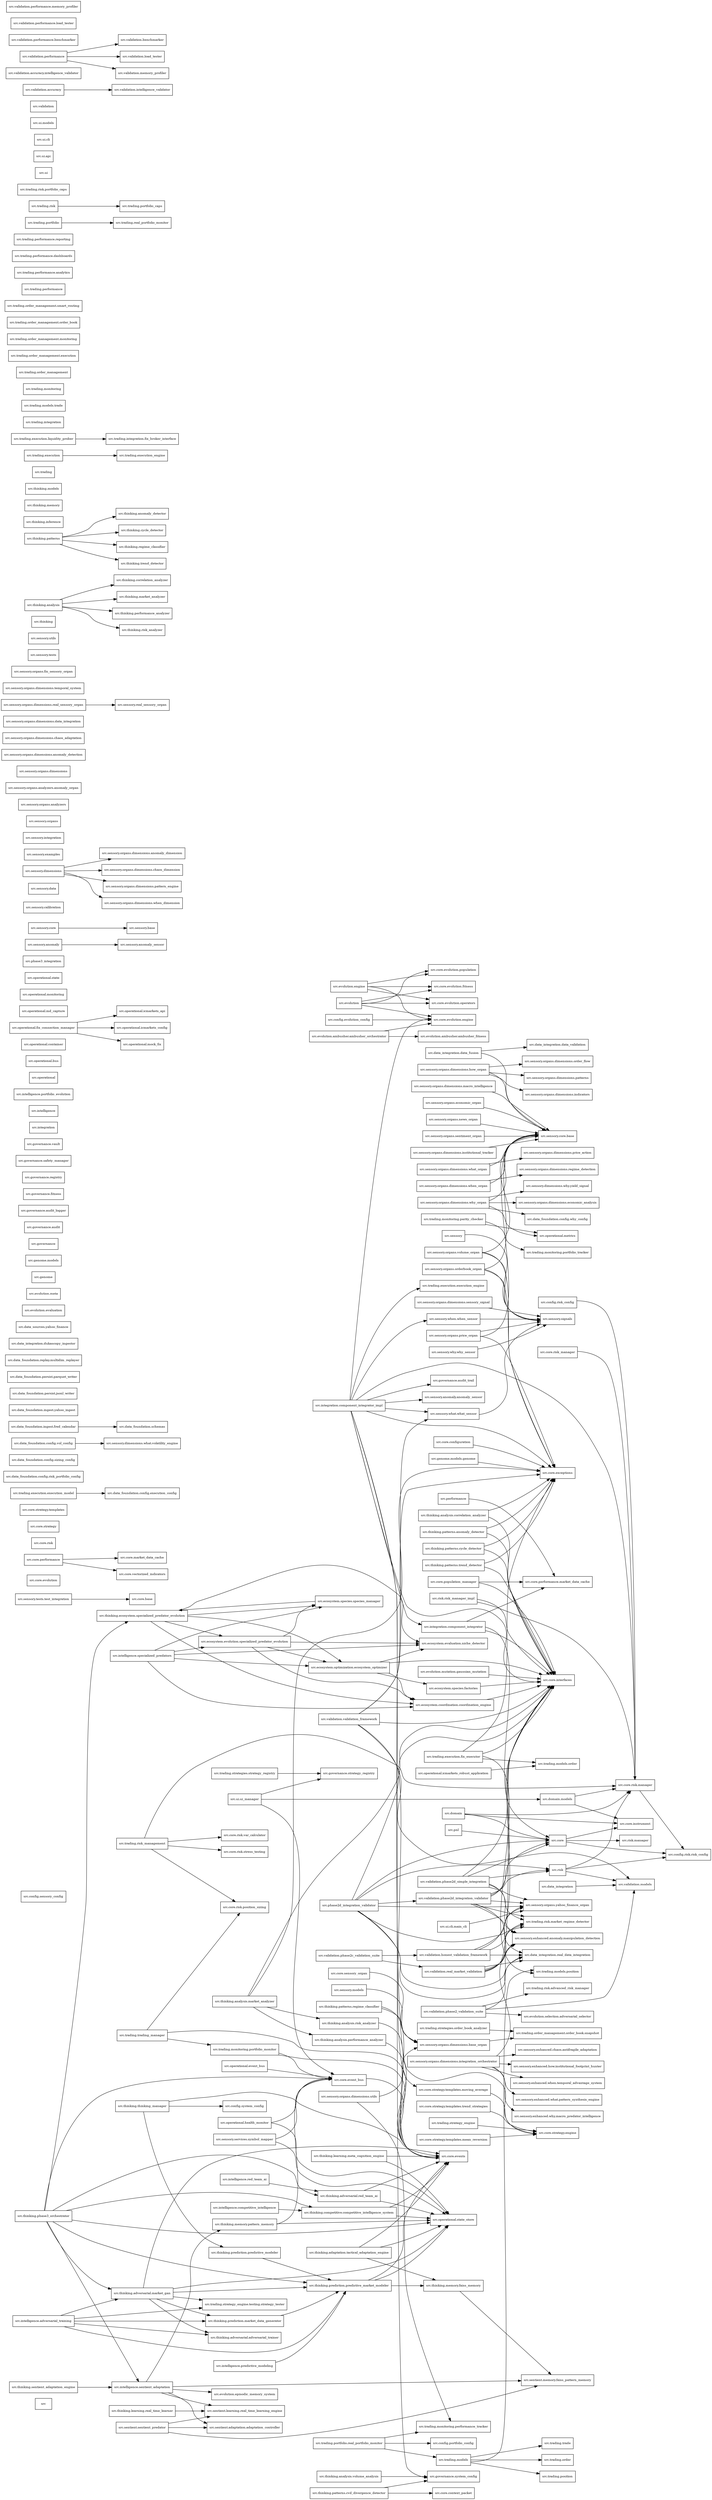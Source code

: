 digraph emp_deps {
  rankdir=LR;
  node [shape=box, fontsize=10];
  "src";
  "src.config.evolution_config";
  "src.config.portfolio_config";
  "src.config.risk.risk_config";
  "src.config.risk_config";
  "src.config.sensory_config";
  "src.config.system_config";
  "src.core";
  "src.core.base";
  "src.core.configuration";
  "src.core.context_packet";
  "src.core.event_bus";
  "src.core.events";
  "src.core.evolution";
  "src.core.evolution.engine";
  "src.core.evolution.fitness";
  "src.core.evolution.operators";
  "src.core.evolution.population";
  "src.core.exceptions";
  "src.core.instrument";
  "src.core.interfaces";
  "src.core.market_data_cache";
  "src.core.performance";
  "src.core.performance.market_data_cache";
  "src.core.population_manager";
  "src.core.risk";
  "src.core.risk.manager";
  "src.core.risk.position_sizing";
  "src.core.risk.stress_testing";
  "src.core.risk.var_calculator";
  "src.core.risk_manager";
  "src.core.sensory_organ";
  "src.core.strategy";
  "src.core.strategy.engine";
  "src.core.strategy.templates";
  "src.core.strategy.templates.mean_reversion";
  "src.core.strategy.templates.moving_average";
  "src.core.strategy.templates.trend_strategies";
  "src.core.vectorized_indicators";
  "src.data_foundation.config.execution_config";
  "src.data_foundation.config.risk_portfolio_config";
  "src.data_foundation.config.sizing_config";
  "src.data_foundation.config.vol_config";
  "src.data_foundation.config.why_config";
  "src.data_foundation.ingest.fred_calendar";
  "src.data_foundation.ingest.yahoo_ingest";
  "src.data_foundation.persist.jsonl_writer";
  "src.data_foundation.persist.parquet_writer";
  "src.data_foundation.replay.multidim_replayer";
  "src.data_foundation.schemas";
  "src.data_integration";
  "src.data_integration.data_fusion";
  "src.data_integration.data_validation";
  "src.data_integration.dukascopy_ingestor";
  "src.data_integration.real_data_integration";
  "src.data_sources.yahoo_finance";
  "src.domain";
  "src.domain.models";
  "src.ecosystem.coordination.coordination_engine";
  "src.ecosystem.evaluation.niche_detector";
  "src.ecosystem.evolution.specialized_predator_evolution";
  "src.ecosystem.optimization.ecosystem_optimizer";
  "src.ecosystem.species.factories";
  "src.ecosystem.species.species_manager";
  "src.evolution";
  "src.evolution.ambusher.ambusher_fitness";
  "src.evolution.ambusher.ambusher_orchestrator";
  "src.evolution.engine";
  "src.evolution.episodic_memory_system";
  "src.evolution.evaluation";
  "src.evolution.meta";
  "src.evolution.mutation.gaussian_mutation";
  "src.evolution.selection.adversarial_selector";
  "src.genome";
  "src.genome.models";
  "src.genome.models.genome";
  "src.governance";
  "src.governance.audit";
  "src.governance.audit_logger";
  "src.governance.audit_trail";
  "src.governance.fitness";
  "src.governance.registry";
  "src.governance.safety_manager";
  "src.governance.strategy_registry";
  "src.governance.system_config";
  "src.governance.vault";
  "src.integration";
  "src.integration.component_integrator";
  "src.integration.component_integrator_impl";
  "src.intelligence";
  "src.intelligence.adversarial_training";
  "src.intelligence.competitive_intelligence";
  "src.intelligence.portfolio_evolution";
  "src.intelligence.predictive_modeling";
  "src.intelligence.red_team_ai";
  "src.intelligence.sentient_adaptation";
  "src.intelligence.specialized_predators";
  "src.operational";
  "src.operational.bus";
  "src.operational.container";
  "src.operational.event_bus";
  "src.operational.fix_connection_manager";
  "src.operational.health_monitor";
  "src.operational.icmarkets_api";
  "src.operational.icmarkets_config";
  "src.operational.icmarkets_robust_application";
  "src.operational.md_capture";
  "src.operational.metrics";
  "src.operational.mock_fix";
  "src.operational.monitoring";
  "src.operational.state";
  "src.operational.state_store";
  "src.performance";
  "src.phase2d_integration_validator";
  "src.phase3_integration";
  "src.pnl";
  "src.risk";
  "src.risk.manager";
  "src.risk.risk_manager_impl";
  "src.sensory";
  "src.sensory.anomaly";
  "src.sensory.anomaly.anomaly_sensor";
  "src.sensory.anomaly_sensor";
  "src.sensory.base";
  "src.sensory.calibration";
  "src.sensory.core";
  "src.sensory.core.base";
  "src.sensory.data";
  "src.sensory.dimensions";
  "src.sensory.dimensions.what.volatility_engine";
  "src.sensory.dimensions.why.yield_signal";
  "src.sensory.enhanced.anomaly.manipulation_detection";
  "src.sensory.enhanced.chaos.antifragile_adaptation";
  "src.sensory.enhanced.how.institutional_footprint_hunter";
  "src.sensory.enhanced.what.pattern_synthesis_engine";
  "src.sensory.enhanced.when.temporal_advantage_system";
  "src.sensory.enhanced.why.macro_predator_intelligence";
  "src.sensory.examples";
  "src.sensory.integration";
  "src.sensory.models";
  "src.sensory.organs";
  "src.sensory.organs.analyzers";
  "src.sensory.organs.analyzers.anomaly_organ";
  "src.sensory.organs.dimensions";
  "src.sensory.organs.dimensions.anomaly_detection";
  "src.sensory.organs.dimensions.anomaly_dimension";
  "src.sensory.organs.dimensions.base_organ";
  "src.sensory.organs.dimensions.chaos_adaptation";
  "src.sensory.organs.dimensions.chaos_dimension";
  "src.sensory.organs.dimensions.data_integration";
  "src.sensory.organs.dimensions.economic_analysis";
  "src.sensory.organs.dimensions.how_organ";
  "src.sensory.organs.dimensions.indicators";
  "src.sensory.organs.dimensions.institutional_tracker";
  "src.sensory.organs.dimensions.integration_orchestrator";
  "src.sensory.organs.dimensions.macro_intelligence";
  "src.sensory.organs.dimensions.order_flow";
  "src.sensory.organs.dimensions.pattern_engine";
  "src.sensory.organs.dimensions.patterns";
  "src.sensory.organs.dimensions.price_action";
  "src.sensory.organs.dimensions.real_sensory_organ";
  "src.sensory.organs.dimensions.regime_detection";
  "src.sensory.organs.dimensions.sensory_signal";
  "src.sensory.organs.dimensions.temporal_system";
  "src.sensory.organs.dimensions.utils";
  "src.sensory.organs.dimensions.what_organ";
  "src.sensory.organs.dimensions.when_dimension";
  "src.sensory.organs.dimensions.when_organ";
  "src.sensory.organs.dimensions.why_organ";
  "src.sensory.organs.economic_organ";
  "src.sensory.organs.fix_sensory_organ";
  "src.sensory.organs.news_organ";
  "src.sensory.organs.orderbook_organ";
  "src.sensory.organs.price_organ";
  "src.sensory.organs.sentiment_organ";
  "src.sensory.organs.volume_organ";
  "src.sensory.organs.yahoo_finance_organ";
  "src.sensory.real_sensory_organ";
  "src.sensory.services.symbol_mapper";
  "src.sensory.signals";
  "src.sensory.tests";
  "src.sensory.tests.test_integration";
  "src.sensory.utils";
  "src.sensory.what.what_sensor";
  "src.sensory.when.when_sensor";
  "src.sensory.why.why_sensor";
  "src.sentient.adaptation.adaptation_controller";
  "src.sentient.learning.real_time_learning_engine";
  "src.sentient.memory.faiss_pattern_memory";
  "src.sentient.sentient_predator";
  "src.thinking";
  "src.thinking.adaptation.tactical_adaptation_engine";
  "src.thinking.adversarial.adversarial_trainer";
  "src.thinking.adversarial.market_gan";
  "src.thinking.adversarial.red_team_ai";
  "src.thinking.analysis";
  "src.thinking.analysis.correlation_analyzer";
  "src.thinking.analysis.market_analyzer";
  "src.thinking.analysis.performance_analyzer";
  "src.thinking.analysis.risk_analyzer";
  "src.thinking.analysis.volume_analysis";
  "src.thinking.anomaly_detector";
  "src.thinking.competitive.competitive_intelligence_system";
  "src.thinking.correlation_analyzer";
  "src.thinking.cycle_detector";
  "src.thinking.ecosystem.specialized_predator_evolution";
  "src.thinking.inference";
  "src.thinking.learning.meta_cognition_engine";
  "src.thinking.learning.real_time_learner";
  "src.thinking.market_analyzer";
  "src.thinking.memory";
  "src.thinking.memory.faiss_memory";
  "src.thinking.memory.pattern_memory";
  "src.thinking.models";
  "src.thinking.patterns";
  "src.thinking.patterns.anomaly_detector";
  "src.thinking.patterns.cvd_divergence_detector";
  "src.thinking.patterns.cycle_detector";
  "src.thinking.patterns.regime_classifier";
  "src.thinking.patterns.trend_detector";
  "src.thinking.performance_analyzer";
  "src.thinking.phase3_orchestrator";
  "src.thinking.prediction.market_data_generator";
  "src.thinking.prediction.predictive_market_modeler";
  "src.thinking.prediction.predictive_modeler";
  "src.thinking.regime_classifier";
  "src.thinking.risk_analyzer";
  "src.thinking.sentient_adaptation_engine";
  "src.thinking.thinking_manager";
  "src.thinking.trend_detector";
  "src.trading";
  "src.trading.execution";
  "src.trading.execution.execution_engine";
  "src.trading.execution.execution_model";
  "src.trading.execution.fix_executor";
  "src.trading.execution.liquidity_prober";
  "src.trading.execution_engine";
  "src.trading.integration";
  "src.trading.integration.fix_broker_interface";
  "src.trading.models";
  "src.trading.models.order";
  "src.trading.models.position";
  "src.trading.models.trade";
  "src.trading.monitoring";
  "src.trading.monitoring.parity_checker";
  "src.trading.monitoring.performance_tracker";
  "src.trading.monitoring.portfolio_monitor";
  "src.trading.monitoring.portfolio_tracker";
  "src.trading.order";
  "src.trading.order_management";
  "src.trading.order_management.execution";
  "src.trading.order_management.monitoring";
  "src.trading.order_management.order_book";
  "src.trading.order_management.order_book.snapshot";
  "src.trading.order_management.smart_routing";
  "src.trading.performance";
  "src.trading.performance.analytics";
  "src.trading.performance.dashboards";
  "src.trading.performance.reporting";
  "src.trading.portfolio";
  "src.trading.portfolio.real_portfolio_monitor";
  "src.trading.portfolio_caps";
  "src.trading.position";
  "src.trading.real_portfolio_monitor";
  "src.trading.risk";
  "src.trading.risk.advanced_risk_manager";
  "src.trading.risk.market_regime_detector";
  "src.trading.risk.portfolio_caps";
  "src.trading.risk_management";
  "src.trading.strategies.order_book_analyzer";
  "src.trading.strategies.strategy_registry";
  "src.trading.strategy_engine";
  "src.trading.strategy_engine.testing.strategy_tester";
  "src.trading.trade";
  "src.trading.trading_manager";
  "src.ui";
  "src.ui.api";
  "src.ui.cli";
  "src.ui.cli.main_cli";
  "src.ui.models";
  "src.ui.ui_manager";
  "src.validation";
  "src.validation.accuracy";
  "src.validation.accuracy.intelligence_validator";
  "src.validation.benchmarker";
  "src.validation.honest_validation_framework";
  "src.validation.intelligence_validator";
  "src.validation.load_tester";
  "src.validation.memory_profiler";
  "src.validation.models";
  "src.validation.performance";
  "src.validation.performance.benchmarker";
  "src.validation.performance.load_tester";
  "src.validation.performance.memory_profiler";
  "src.validation.phase2_validation_suite";
  "src.validation.phase2c_validation_suite";
  "src.validation.phase2d_integration_validator";
  "src.validation.phase2d_simple_integration";
  "src.validation.real_market_validation";
  "src.validation.validation_framework";
  "src.core" -> "src.config.risk.risk_config";
  "src.core" -> "src.core.instrument";
  "src.core" -> "src.risk.manager";
  "src.phase2d_integration_validator" -> "src.core";
  "src.phase2d_integration_validator" -> "src.core.interfaces";
  "src.phase2d_integration_validator" -> "src.data_integration.real_data_integration";
  "src.phase2d_integration_validator" -> "src.risk";
  "src.phase2d_integration_validator" -> "src.sensory.enhanced.anomaly.manipulation_detection";
  "src.phase2d_integration_validator" -> "src.sensory.organs.yahoo_finance_organ";
  "src.phase2d_integration_validator" -> "src.trading.risk.market_regime_detector";
  "src.phase2d_integration_validator" -> "src.validation.phase2d_integration_validator";
  "src.pnl" -> "src.core";
  "src.risk" -> "src.config.risk.risk_config";
  "src.risk" -> "src.core.risk.manager";
  "src.risk" -> "src.validation.models";
  "src.config.evolution_config" -> "src.core.evolution.engine";
  "src.config.risk_config" -> "src.core.risk.manager";
  "src.core.configuration" -> "src.core.exceptions";
  "src.core.event_bus" -> "src.core.events";
  "src.core.population_manager" -> "src.core.interfaces";
  "src.core.population_manager" -> "src.core.performance.market_data_cache";
  "src.core.risk_manager" -> "src.core.risk.manager";
  "src.core.sensory_organ" -> "src.sensory.organs.dimensions.base_organ";
  "src.data_integration.data_fusion" -> "src.data_integration.data_validation";
  "src.data_integration.data_fusion" -> "src.sensory.core.base";
  "src.data_integration" -> "src.validation.models";
  "src.domain.models" -> "src.core.instrument";
  "src.domain.models" -> "src.core.risk.manager";
  "src.domain" -> "src.core";
  "src.domain" -> "src.core.instrument";
  "src.domain" -> "src.core.risk.manager";
  "src.evolution" -> "src.core.evolution.engine";
  "src.evolution" -> "src.core.evolution.fitness";
  "src.evolution" -> "src.core.evolution.operators";
  "src.evolution" -> "src.core.evolution.population";
  "src.integration.component_integrator" -> "src.core";
  "src.integration.component_integrator" -> "src.core.interfaces";
  "src.integration.component_integrator" -> "src.core.performance.market_data_cache";
  "src.integration.component_integrator_impl" -> "src.core.evolution.engine";
  "src.integration.component_integrator_impl" -> "src.core.exceptions";
  "src.integration.component_integrator_impl" -> "src.core.interfaces";
  "src.integration.component_integrator_impl" -> "src.core.risk.manager";
  "src.integration.component_integrator_impl" -> "src.core.strategy.engine";
  "src.integration.component_integrator_impl" -> "src.governance.audit_trail";
  "src.integration.component_integrator_impl" -> "src.governance.system_config";
  "src.integration.component_integrator_impl" -> "src.integration.component_integrator";
  "src.integration.component_integrator_impl" -> "src.sensory.anomaly.anomaly_sensor";
  "src.integration.component_integrator_impl" -> "src.sensory.what.what_sensor";
  "src.integration.component_integrator_impl" -> "src.sensory.when.when_sensor";
  "src.integration.component_integrator_impl" -> "src.trading.execution.execution_engine";
  "src.intelligence.adversarial_training" -> "src.thinking.adversarial.adversarial_trainer";
  "src.intelligence.adversarial_training" -> "src.thinking.adversarial.market_gan";
  "src.intelligence.adversarial_training" -> "src.thinking.prediction.market_data_generator";
  "src.intelligence.adversarial_training" -> "src.thinking.prediction.predictive_market_modeler";
  "src.intelligence.adversarial_training" -> "src.trading.strategy_engine.testing.strategy_tester";
  "src.intelligence.competitive_intelligence" -> "src.thinking.competitive.competitive_intelligence_system";
  "src.intelligence.predictive_modeling" -> "src.thinking.prediction.predictive_market_modeler";
  "src.intelligence.red_team_ai" -> "src.thinking.adversarial.red_team_ai";
  "src.intelligence.sentient_adaptation" -> "src.evolution.episodic_memory_system";
  "src.intelligence.sentient_adaptation" -> "src.sentient.adaptation.adaptation_controller";
  "src.intelligence.sentient_adaptation" -> "src.sentient.learning.real_time_learning_engine";
  "src.intelligence.sentient_adaptation" -> "src.sentient.memory.faiss_pattern_memory";
  "src.intelligence.sentient_adaptation" -> "src.thinking.memory.pattern_memory";
  "src.intelligence.specialized_predators" -> "src.ecosystem.coordination.coordination_engine";
  "src.intelligence.specialized_predators" -> "src.ecosystem.evaluation.niche_detector";
  "src.intelligence.specialized_predators" -> "src.ecosystem.evolution.specialized_predator_evolution";
  "src.intelligence.specialized_predators" -> "src.ecosystem.optimization.ecosystem_optimizer";
  "src.intelligence.specialized_predators" -> "src.ecosystem.species.species_manager";
  "src.operational.event_bus" -> "src.core.event_bus";
  "src.operational.fix_connection_manager" -> "src.operational.icmarkets_api";
  "src.operational.fix_connection_manager" -> "src.operational.icmarkets_config";
  "src.operational.fix_connection_manager" -> "src.operational.mock_fix";
  "src.operational.health_monitor" -> "src.core.event_bus";
  "src.operational.health_monitor" -> "src.operational.state_store";
  "src.operational.icmarkets_robust_application" -> "src.trading.models.order";
  "src.performance" -> "src.core.performance.market_data_cache";
  "src.risk.risk_manager_impl" -> "src.core.interfaces";
  "src.risk.risk_manager_impl" -> "src.core.risk.manager";
  "src.sensory" -> "src.sensory.signals";
  "src.sentient.sentient_predator" -> "src.sentient.adaptation.adaptation_controller";
  "src.sentient.sentient_predator" -> "src.sentient.learning.real_time_learning_engine";
  "src.sentient.sentient_predator" -> "src.sentient.memory.faiss_pattern_memory";
  "src.thinking.phase3_orchestrator" -> "src.core.event_bus";
  "src.thinking.phase3_orchestrator" -> "src.intelligence.sentient_adaptation";
  "src.thinking.phase3_orchestrator" -> "src.operational.state_store";
  "src.thinking.phase3_orchestrator" -> "src.thinking.adversarial.market_gan";
  "src.thinking.phase3_orchestrator" -> "src.thinking.adversarial.red_team_ai";
  "src.thinking.phase3_orchestrator" -> "src.thinking.competitive.competitive_intelligence_system";
  "src.thinking.phase3_orchestrator" -> "src.thinking.ecosystem.specialized_predator_evolution";
  "src.thinking.phase3_orchestrator" -> "src.thinking.prediction.predictive_market_modeler";
  "src.thinking.sentient_adaptation_engine" -> "src.intelligence.sentient_adaptation";
  "src.thinking.thinking_manager" -> "src.config.system_config";
  "src.thinking.thinking_manager" -> "src.core.events";
  "src.thinking.thinking_manager" -> "src.thinking.prediction.predictive_modeler";
  "src.trading.models" -> "src.trading.models.position";
  "src.trading.models" -> "src.trading.order";
  "src.trading.models" -> "src.trading.position";
  "src.trading.models" -> "src.trading.trade";
  "src.trading.trading_manager" -> "src.core.events";
  "src.trading.trading_manager" -> "src.core.risk.position_sizing";
  "src.trading.trading_manager" -> "src.trading.monitoring.portfolio_monitor";
  "src.ui.ui_manager" -> "src.core.event_bus";
  "src.ui.ui_manager" -> "src.domain.models";
  "src.ui.ui_manager" -> "src.governance.strategy_registry";
  "src.validation.honest_validation_framework" -> "src.core.interfaces";
  "src.validation.honest_validation_framework" -> "src.data_integration.real_data_integration";
  "src.validation.honest_validation_framework" -> "src.sensory.organs.yahoo_finance_organ";
  "src.validation.honest_validation_framework" -> "src.trading.risk.market_regime_detector";
  "src.validation.phase2c_validation_suite" -> "src.validation.honest_validation_framework";
  "src.validation.phase2c_validation_suite" -> "src.validation.real_market_validation";
  "src.validation.phase2d_integration_validator" -> "src.core";
  "src.validation.phase2d_integration_validator" -> "src.core.interfaces";
  "src.validation.phase2d_integration_validator" -> "src.data_integration.real_data_integration";
  "src.validation.phase2d_integration_validator" -> "src.risk";
  "src.validation.phase2d_integration_validator" -> "src.sensory.enhanced.anomaly.manipulation_detection";
  "src.validation.phase2d_integration_validator" -> "src.sensory.organs.yahoo_finance_organ";
  "src.validation.phase2d_integration_validator" -> "src.trading.risk.market_regime_detector";
  "src.validation.phase2d_simple_integration" -> "src.core";
  "src.validation.phase2d_simple_integration" -> "src.core.interfaces";
  "src.validation.phase2d_simple_integration" -> "src.risk";
  "src.validation.phase2d_simple_integration" -> "src.sensory.enhanced.anomaly.manipulation_detection";
  "src.validation.phase2d_simple_integration" -> "src.sensory.organs.yahoo_finance_organ";
  "src.validation.phase2d_simple_integration" -> "src.trading.risk.market_regime_detector";
  "src.validation.phase2_validation_suite" -> "src.data_integration.real_data_integration";
  "src.validation.phase2_validation_suite" -> "src.evolution.selection.adversarial_selector";
  "src.validation.phase2_validation_suite" -> "src.trading.risk.advanced_risk_manager";
  "src.validation.phase2_validation_suite" -> "src.validation.models";
  "src.validation.real_market_validation" -> "src.core.interfaces";
  "src.validation.real_market_validation" -> "src.data_integration.real_data_integration";
  "src.validation.real_market_validation" -> "src.sensory.enhanced.anomaly.manipulation_detection";
  "src.validation.real_market_validation" -> "src.sensory.organs.yahoo_finance_organ";
  "src.validation.real_market_validation" -> "src.trading.risk.market_regime_detector";
  "src.validation.validation_framework" -> "src.core.exceptions";
  "src.validation.validation_framework" -> "src.core.interfaces";
  "src.validation.validation_framework" -> "src.core.strategy.templates.moving_average";
  "src.validation.validation_framework" -> "src.sensory.what.what_sensor";
  "src.validation.validation_framework" -> "src.validation.models";
  "src.validation.accuracy" -> "src.validation.intelligence_validator";
  "src.validation.performance" -> "src.validation.benchmarker";
  "src.validation.performance" -> "src.validation.load_tester";
  "src.validation.performance" -> "src.validation.memory_profiler";
  "src.ui.cli.main_cli" -> "src.sensory.organs.yahoo_finance_organ";
  "src.trading.execution.execution_model" -> "src.data_foundation.config.execution_config";
  "src.trading.execution.fix_executor" -> "src.core.exceptions";
  "src.trading.execution.fix_executor" -> "src.core.interfaces";
  "src.trading.execution.fix_executor" -> "src.trading.models.order";
  "src.trading.execution.fix_executor" -> "src.trading.models.position";
  "src.trading.execution.liquidity_prober" -> "src.trading.integration.fix_broker_interface";
  "src.trading.execution" -> "src.trading.execution_engine";
  "src.trading.monitoring.parity_checker" -> "src.operational.metrics";
  "src.trading.monitoring.parity_checker" -> "src.trading.monitoring.portfolio_tracker";
  "src.trading.monitoring.portfolio_monitor" -> "src.core.event_bus";
  "src.trading.monitoring.portfolio_monitor" -> "src.core.events";
  "src.trading.portfolio.real_portfolio_monitor" -> "src.config.portfolio_config";
  "src.trading.portfolio.real_portfolio_monitor" -> "src.trading.models";
  "src.trading.portfolio.real_portfolio_monitor" -> "src.trading.monitoring.performance_tracker";
  "src.trading.portfolio" -> "src.trading.real_portfolio_monitor";
  "src.trading.risk" -> "src.trading.portfolio_caps";
  "src.trading.risk_management" -> "src.core.risk.manager";
  "src.trading.risk_management" -> "src.core.risk.position_sizing";
  "src.trading.risk_management" -> "src.core.risk.stress_testing";
  "src.trading.risk_management" -> "src.core.risk.var_calculator";
  "src.trading.strategies.order_book_analyzer" -> "src.trading.order_management.order_book.snapshot";
  "src.trading.strategies.strategy_registry" -> "src.governance.strategy_registry";
  "src.trading.strategy_engine" -> "src.core.strategy.engine";
  "src.thinking.adaptation.tactical_adaptation_engine" -> "src.core.events";
  "src.thinking.adaptation.tactical_adaptation_engine" -> "src.operational.state_store";
  "src.thinking.adaptation.tactical_adaptation_engine" -> "src.thinking.memory.faiss_memory";
  "src.thinking.adversarial.market_gan" -> "src.core.events";
  "src.thinking.adversarial.market_gan" -> "src.operational.state_store";
  "src.thinking.adversarial.market_gan" -> "src.thinking.adversarial.adversarial_trainer";
  "src.thinking.adversarial.market_gan" -> "src.thinking.prediction.market_data_generator";
  "src.thinking.adversarial.market_gan" -> "src.thinking.prediction.predictive_market_modeler";
  "src.thinking.adversarial.market_gan" -> "src.trading.strategy_engine.testing.strategy_tester";
  "src.thinking.adversarial.red_team_ai" -> "src.core.events";
  "src.thinking.adversarial.red_team_ai" -> "src.operational.state_store";
  "src.thinking.analysis.correlation_analyzer" -> "src.core.exceptions";
  "src.thinking.analysis.correlation_analyzer" -> "src.core.interfaces";
  "src.thinking.analysis.market_analyzer" -> "src.core.exceptions";
  "src.thinking.analysis.market_analyzer" -> "src.core.interfaces";
  "src.thinking.analysis.market_analyzer" -> "src.thinking.analysis.performance_analyzer";
  "src.thinking.analysis.market_analyzer" -> "src.thinking.analysis.risk_analyzer";
  "src.thinking.analysis.performance_analyzer" -> "src.core.events";
  "src.thinking.analysis.risk_analyzer" -> "src.core.events";
  "src.thinking.analysis.volume_analysis" -> "src.governance.system_config";
  "src.thinking.analysis" -> "src.thinking.correlation_analyzer";
  "src.thinking.analysis" -> "src.thinking.market_analyzer";
  "src.thinking.analysis" -> "src.thinking.performance_analyzer";
  "src.thinking.analysis" -> "src.thinking.risk_analyzer";
  "src.thinking.competitive.competitive_intelligence_system" -> "src.core.events";
  "src.thinking.competitive.competitive_intelligence_system" -> "src.operational.state_store";
  "src.thinking.ecosystem.specialized_predator_evolution" -> "src.ecosystem.coordination.coordination_engine";
  "src.thinking.ecosystem.specialized_predator_evolution" -> "src.ecosystem.evaluation.niche_detector";
  "src.thinking.ecosystem.specialized_predator_evolution" -> "src.ecosystem.evolution.specialized_predator_evolution";
  "src.thinking.ecosystem.specialized_predator_evolution" -> "src.ecosystem.optimization.ecosystem_optimizer";
  "src.thinking.ecosystem.specialized_predator_evolution" -> "src.ecosystem.species.species_manager";
  "src.thinking.learning.meta_cognition_engine" -> "src.core.events";
  "src.thinking.learning.meta_cognition_engine" -> "src.operational.state_store";
  "src.thinking.learning.real_time_learner" -> "src.sentient.learning.real_time_learning_engine";
  "src.thinking.memory.faiss_memory" -> "src.sentient.memory.faiss_pattern_memory";
  "src.thinking.memory.pattern_memory" -> "src.core.event_bus";
  "src.thinking.memory.pattern_memory" -> "src.operational.state_store";
  "src.thinking.patterns.anomaly_detector" -> "src.core.exceptions";
  "src.thinking.patterns.anomaly_detector" -> "src.core.interfaces";
  "src.thinking.patterns.cvd_divergence_detector" -> "src.core.context_packet";
  "src.thinking.patterns.cvd_divergence_detector" -> "src.governance.system_config";
  "src.thinking.patterns.cycle_detector" -> "src.core.exceptions";
  "src.thinking.patterns.cycle_detector" -> "src.core.interfaces";
  "src.thinking.patterns.regime_classifier" -> "src.core.events";
  "src.thinking.patterns.regime_classifier" -> "src.sensory.organs.dimensions.base_organ";
  "src.thinking.patterns.trend_detector" -> "src.core.exceptions";
  "src.thinking.patterns.trend_detector" -> "src.core.interfaces";
  "src.thinking.patterns" -> "src.thinking.anomaly_detector";
  "src.thinking.patterns" -> "src.thinking.cycle_detector";
  "src.thinking.patterns" -> "src.thinking.regime_classifier";
  "src.thinking.patterns" -> "src.thinking.trend_detector";
  "src.thinking.prediction.market_data_generator" -> "src.thinking.prediction.predictive_market_modeler";
  "src.thinking.prediction.predictive_market_modeler" -> "src.core.events";
  "src.thinking.prediction.predictive_market_modeler" -> "src.operational.state_store";
  "src.thinking.prediction.predictive_market_modeler" -> "src.thinking.memory.faiss_memory";
  "src.thinking.prediction.predictive_modeler" -> "src.thinking.prediction.predictive_market_modeler";
  "src.sensory.anomaly" -> "src.sensory.anomaly_sensor";
  "src.sensory.core" -> "src.sensory.base";
  "src.sensory.dimensions" -> "src.sensory.organs.dimensions.anomaly_dimension";
  "src.sensory.dimensions" -> "src.sensory.organs.dimensions.chaos_dimension";
  "src.sensory.dimensions" -> "src.sensory.organs.dimensions.pattern_engine";
  "src.sensory.dimensions" -> "src.sensory.organs.dimensions.when_dimension";
  "src.sensory.models" -> "src.sensory.organs.dimensions.base_organ";
  "src.sensory.organs.economic_organ" -> "src.sensory.core.base";
  "src.sensory.organs.news_organ" -> "src.sensory.core.base";
  "src.sensory.organs.orderbook_organ" -> "src.core.exceptions";
  "src.sensory.organs.orderbook_organ" -> "src.sensory.core.base";
  "src.sensory.organs.orderbook_organ" -> "src.sensory.signals";
  "src.sensory.organs.price_organ" -> "src.core.exceptions";
  "src.sensory.organs.price_organ" -> "src.sensory.core.base";
  "src.sensory.organs.price_organ" -> "src.sensory.signals";
  "src.sensory.organs.sentiment_organ" -> "src.sensory.core.base";
  "src.sensory.organs.volume_organ" -> "src.core.exceptions";
  "src.sensory.organs.volume_organ" -> "src.sensory.core.base";
  "src.sensory.organs.volume_organ" -> "src.sensory.signals";
  "src.sensory.services.symbol_mapper" -> "src.core.event_bus";
  "src.sensory.services.symbol_mapper" -> "src.operational.state_store";
  "src.sensory.tests.test_integration" -> "src.core.base";
  "src.sensory.what.what_sensor" -> "src.sensory.signals";
  "src.sensory.when.when_sensor" -> "src.sensory.signals";
  "src.sensory.why.why_sensor" -> "src.sensory.signals";
  "src.sensory.organs.dimensions.base_organ" -> "src.trading.order_management.order_book.snapshot";
  "src.sensory.organs.dimensions.how_organ" -> "src.sensory.core.base";
  "src.sensory.organs.dimensions.how_organ" -> "src.sensory.organs.dimensions.indicators";
  "src.sensory.organs.dimensions.how_organ" -> "src.sensory.organs.dimensions.order_flow";
  "src.sensory.organs.dimensions.how_organ" -> "src.sensory.organs.dimensions.patterns";
  "src.sensory.organs.dimensions.institutional_tracker" -> "src.sensory.core.base";
  "src.sensory.organs.dimensions.integration_orchestrator" -> "src.sensory.enhanced.anomaly.manipulation_detection";
  "src.sensory.organs.dimensions.integration_orchestrator" -> "src.sensory.enhanced.chaos.antifragile_adaptation";
  "src.sensory.organs.dimensions.integration_orchestrator" -> "src.sensory.enhanced.how.institutional_footprint_hunter";
  "src.sensory.organs.dimensions.integration_orchestrator" -> "src.sensory.enhanced.what.pattern_synthesis_engine";
  "src.sensory.organs.dimensions.integration_orchestrator" -> "src.sensory.enhanced.when.temporal_advantage_system";
  "src.sensory.organs.dimensions.integration_orchestrator" -> "src.sensory.enhanced.why.macro_predator_intelligence";
  "src.sensory.organs.dimensions.macro_intelligence" -> "src.sensory.core.base";
  "src.sensory.organs.dimensions.real_sensory_organ" -> "src.sensory.real_sensory_organ";
  "src.sensory.organs.dimensions.sensory_signal" -> "src.sensory.signals";
  "src.sensory.organs.dimensions.utils" -> "src.sensory.organs.dimensions.base_organ";
  "src.sensory.organs.dimensions.utils" -> "src.trading.monitoring.performance_tracker";
  "src.sensory.organs.dimensions.what_organ" -> "src.sensory.core.base";
  "src.sensory.organs.dimensions.what_organ" -> "src.sensory.organs.dimensions.price_action";
  "src.sensory.organs.dimensions.when_organ" -> "src.sensory.core.base";
  "src.sensory.organs.dimensions.when_organ" -> "src.sensory.organs.dimensions.regime_detection";
  "src.sensory.organs.dimensions.why_organ" -> "src.data_foundation.config.why_config";
  "src.sensory.organs.dimensions.why_organ" -> "src.operational.metrics";
  "src.sensory.organs.dimensions.why_organ" -> "src.sensory.core.base";
  "src.sensory.organs.dimensions.why_organ" -> "src.sensory.dimensions.why.yield_signal";
  "src.sensory.organs.dimensions.why_organ" -> "src.sensory.organs.dimensions.economic_analysis";
  "src.genome.models.genome" -> "src.core.exceptions";
  "src.evolution.ambusher.ambusher_orchestrator" -> "src.core.evolution.engine";
  "src.evolution.ambusher.ambusher_orchestrator" -> "src.evolution.ambusher.ambusher_fitness";
  "src.evolution.engine" -> "src.core.evolution.engine";
  "src.evolution.engine" -> "src.core.evolution.fitness";
  "src.evolution.engine" -> "src.core.evolution.operators";
  "src.evolution.engine" -> "src.core.evolution.population";
  "src.evolution.mutation.gaussian_mutation" -> "src.core.interfaces";
  "src.ecosystem.coordination.coordination_engine" -> "src.core.interfaces";
  "src.ecosystem.evolution.specialized_predator_evolution" -> "src.ecosystem.coordination.coordination_engine";
  "src.ecosystem.evolution.specialized_predator_evolution" -> "src.ecosystem.evaluation.niche_detector";
  "src.ecosystem.evolution.specialized_predator_evolution" -> "src.ecosystem.optimization.ecosystem_optimizer";
  "src.ecosystem.evolution.specialized_predator_evolution" -> "src.ecosystem.species.species_manager";
  "src.ecosystem.optimization.ecosystem_optimizer" -> "src.core.interfaces";
  "src.ecosystem.optimization.ecosystem_optimizer" -> "src.ecosystem.coordination.coordination_engine";
  "src.ecosystem.optimization.ecosystem_optimizer" -> "src.ecosystem.evaluation.niche_detector";
  "src.ecosystem.optimization.ecosystem_optimizer" -> "src.ecosystem.species.factories";
  "src.ecosystem.species.factories" -> "src.core.interfaces";
  "src.ecosystem.species.species_manager" -> "src.thinking.ecosystem.specialized_predator_evolution";
  "src.data_foundation.config.vol_config" -> "src.sensory.dimensions.what.volatility_engine";
  "src.data_foundation.ingest.fred_calendar" -> "src.data_foundation.schemas";
  "src.core.performance" -> "src.core.market_data_cache";
  "src.core.performance" -> "src.core.vectorized_indicators";
  "src.core.risk.manager" -> "src.config.risk.risk_config";
  "src.core.strategy.templates.mean_reversion" -> "src.core.strategy.engine";
  "src.core.strategy.templates.moving_average" -> "src.core.strategy.engine";
  "src.core.strategy.templates.trend_strategies" -> "src.core.strategy.engine";
}
